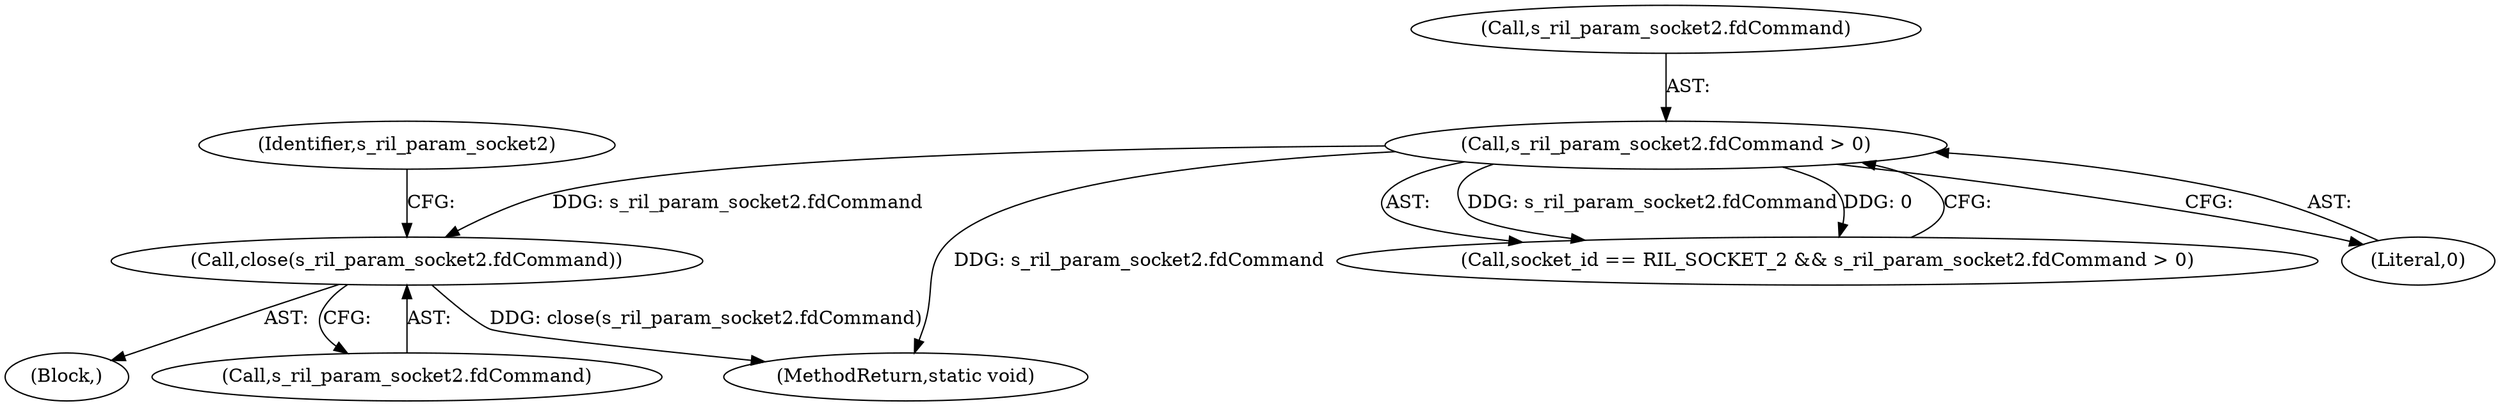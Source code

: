 digraph "0_Android_cd5f15f588a5d27e99ba12f057245bfe507f8c42@API" {
"1000429" [label="(Call,close(s_ril_param_socket2.fdCommand))"];
"1000423" [label="(Call,s_ril_param_socket2.fdCommand > 0)"];
"1000423" [label="(Call,s_ril_param_socket2.fdCommand > 0)"];
"1000428" [label="(Block,)"];
"1000430" [label="(Call,s_ril_param_socket2.fdCommand)"];
"1000429" [label="(Call,close(s_ril_param_socket2.fdCommand))"];
"1000633" [label="(MethodReturn,static void)"];
"1000419" [label="(Call,socket_id == RIL_SOCKET_2 && s_ril_param_socket2.fdCommand > 0)"];
"1000435" [label="(Identifier,s_ril_param_socket2)"];
"1000427" [label="(Literal,0)"];
"1000424" [label="(Call,s_ril_param_socket2.fdCommand)"];
"1000429" -> "1000428"  [label="AST: "];
"1000429" -> "1000430"  [label="CFG: "];
"1000430" -> "1000429"  [label="AST: "];
"1000435" -> "1000429"  [label="CFG: "];
"1000429" -> "1000633"  [label="DDG: close(s_ril_param_socket2.fdCommand)"];
"1000423" -> "1000429"  [label="DDG: s_ril_param_socket2.fdCommand"];
"1000423" -> "1000419"  [label="AST: "];
"1000423" -> "1000427"  [label="CFG: "];
"1000424" -> "1000423"  [label="AST: "];
"1000427" -> "1000423"  [label="AST: "];
"1000419" -> "1000423"  [label="CFG: "];
"1000423" -> "1000633"  [label="DDG: s_ril_param_socket2.fdCommand"];
"1000423" -> "1000419"  [label="DDG: s_ril_param_socket2.fdCommand"];
"1000423" -> "1000419"  [label="DDG: 0"];
}
